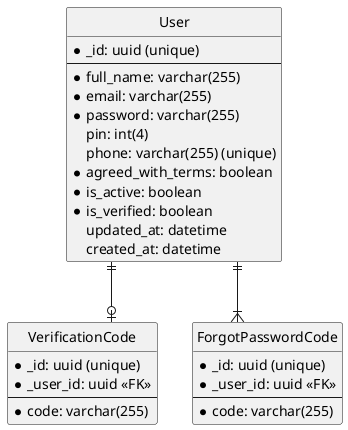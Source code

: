 @startuml
'https://plantuml.com/ie-diagram

hide circle
skinparam linetype ortho

entity "User" as user {
* _id: uuid (unique)
--
* full_name: varchar(255)
* email: varchar(255)
* password: varchar(255)
pin: int(4)
phone: varchar(255) (unique)
* agreed_with_terms: boolean
* is_active: boolean
* is_verified: boolean
updated_at: datetime
created_at: datetime
}

entity "VerificationCode" as verification_code {
* _id: uuid (unique)
* _user_id: uuid <<FK>>
--
* code: varchar(255)
}

entity "ForgotPasswordCode" as forgot_password_code {
* _id: uuid (unique)
* _user_id: uuid <<FK>>
--
* code: varchar(255)
}

' Relationships
user ||--o| verification_code
user ||--|{ forgot_password_code
@enduml
